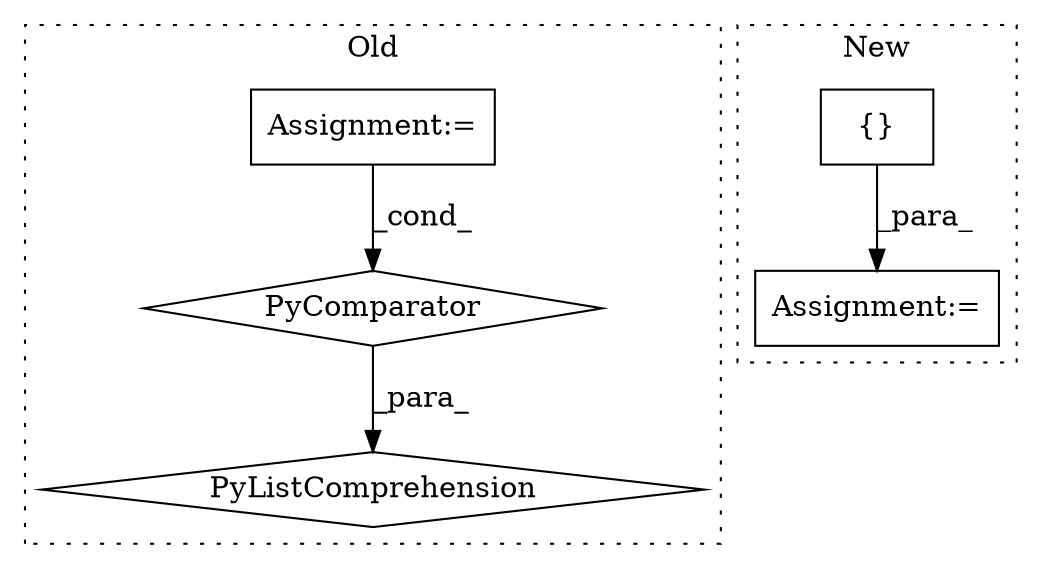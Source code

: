 digraph G {
subgraph cluster0 {
1 [label="PyComparator" a="113" s="5576" l="24" shape="diamond"];
3 [label="Assignment:=" a="7" s="5576" l="24" shape="box"];
4 [label="PyListComprehension" a="109" s="5504" l="104" shape="diamond"];
label = "Old";
style="dotted";
}
subgraph cluster1 {
2 [label="{}" a="4" s="4999,5009" l="1,1" shape="box"];
5 [label="Assignment:=" a="7" s="4975" l="1" shape="box"];
label = "New";
style="dotted";
}
1 -> 4 [label="_para_"];
2 -> 5 [label="_para_"];
3 -> 1 [label="_cond_"];
}